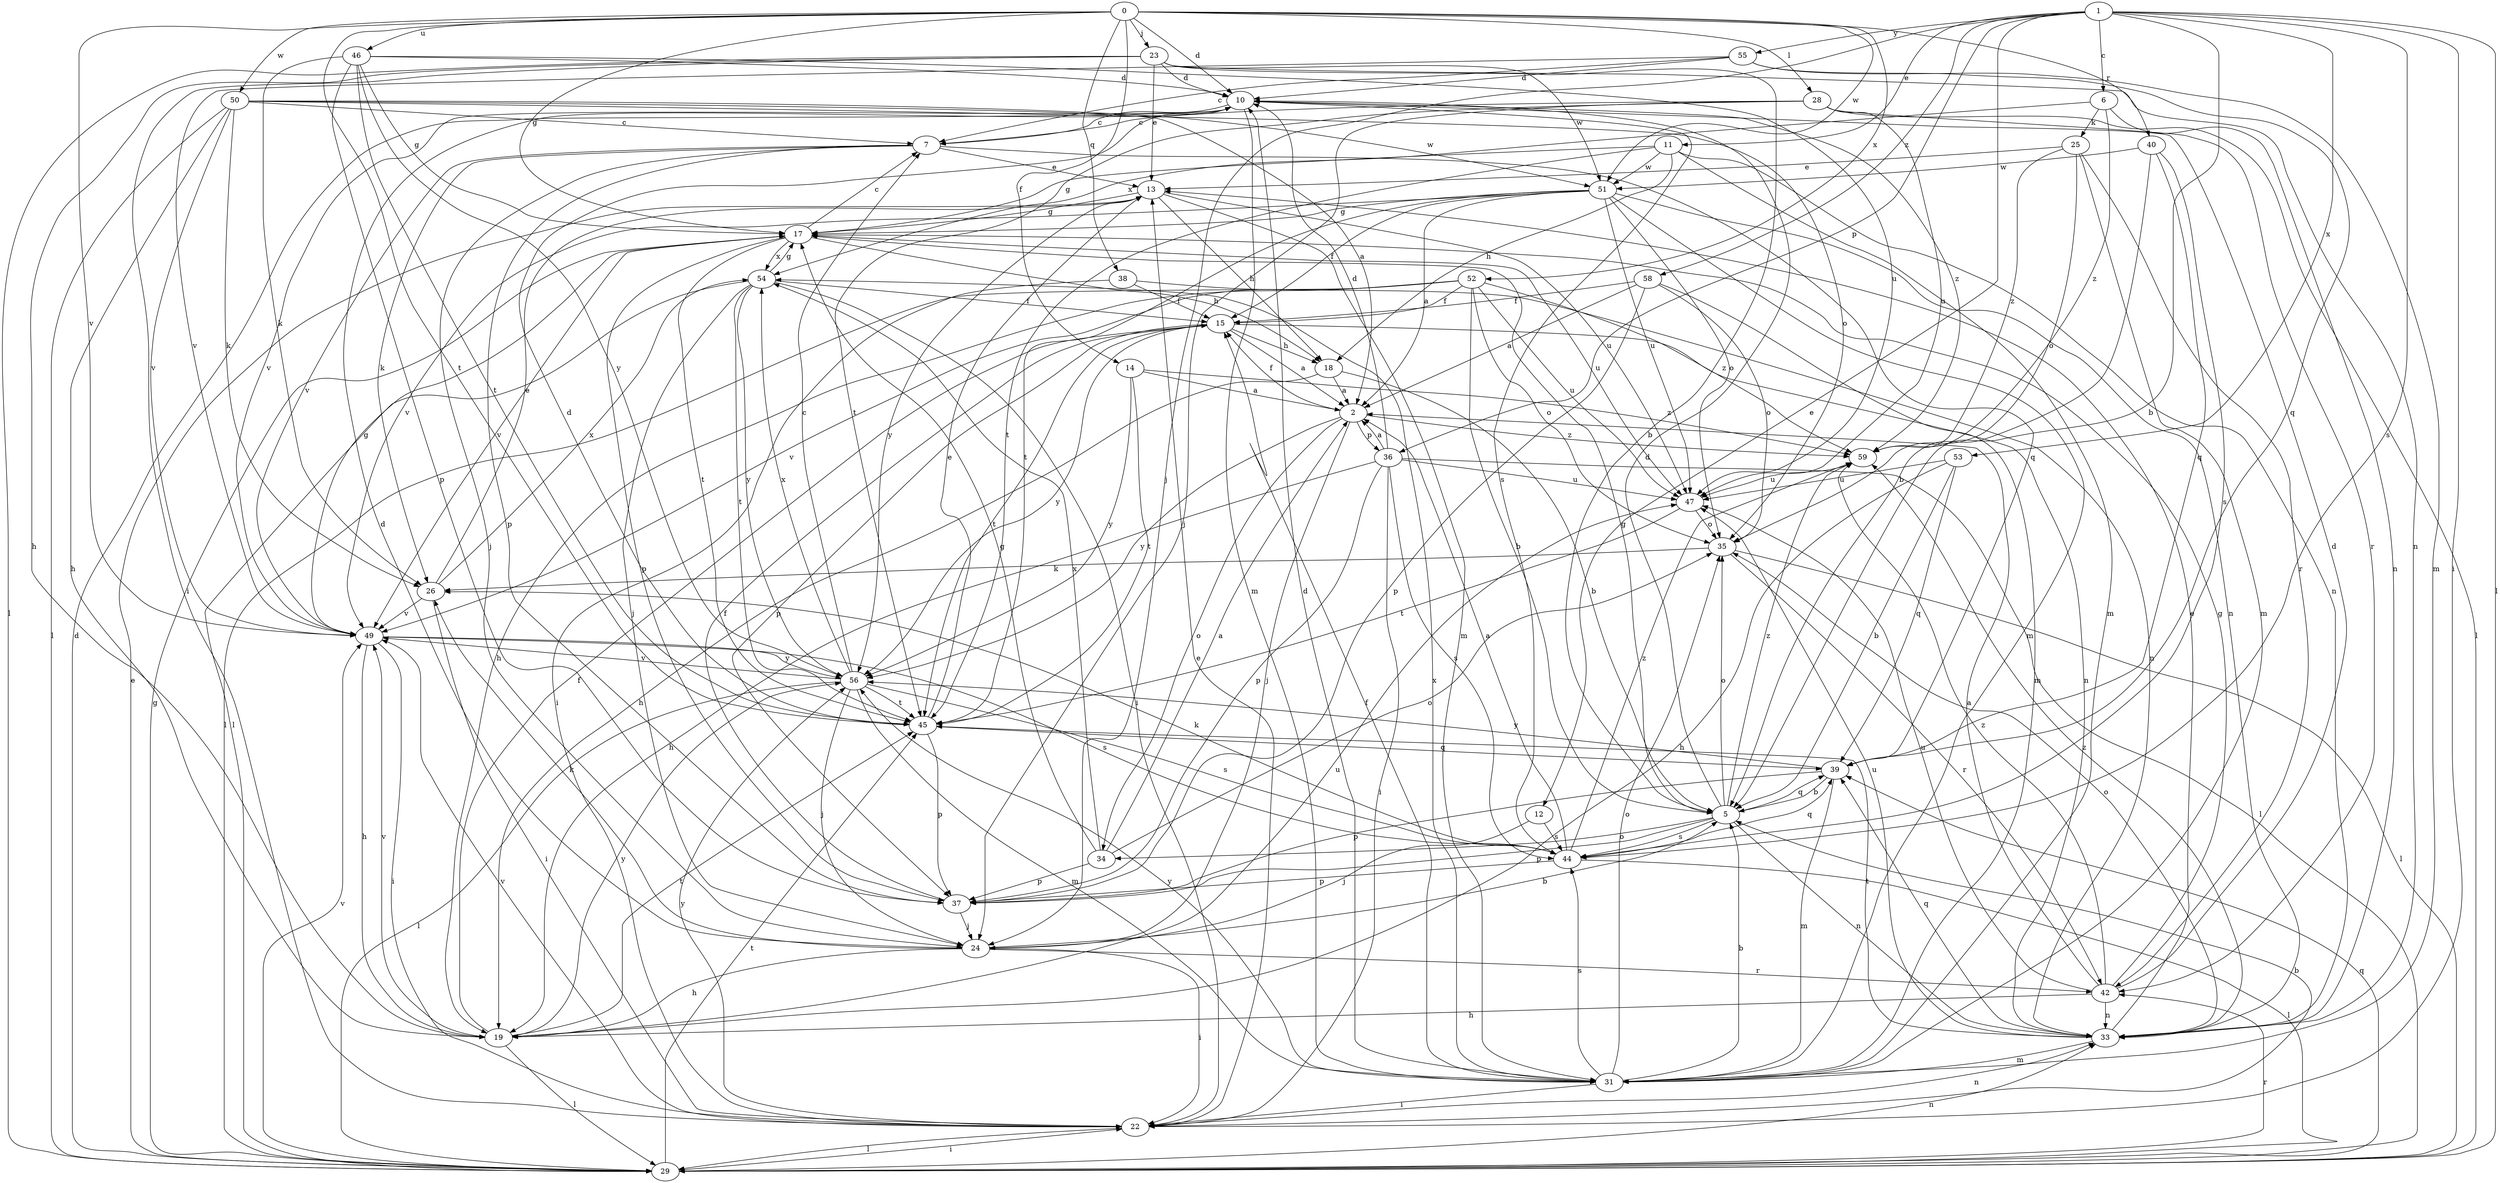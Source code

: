 strict digraph  {
0;
1;
2;
5;
6;
7;
10;
11;
12;
13;
14;
15;
17;
18;
19;
22;
23;
24;
25;
26;
28;
29;
31;
33;
34;
35;
36;
37;
38;
39;
40;
42;
44;
45;
46;
47;
49;
50;
51;
52;
53;
54;
55;
56;
58;
59;
0 -> 10  [label=d];
0 -> 14  [label=f];
0 -> 17  [label=g];
0 -> 23  [label=j];
0 -> 28  [label=l];
0 -> 38  [label=q];
0 -> 40  [label=r];
0 -> 45  [label=t];
0 -> 46  [label=u];
0 -> 49  [label=v];
0 -> 50  [label=w];
0 -> 51  [label=w];
0 -> 52  [label=x];
1 -> 5  [label=b];
1 -> 6  [label=c];
1 -> 11  [label=e];
1 -> 12  [label=e];
1 -> 22  [label=i];
1 -> 24  [label=j];
1 -> 29  [label=l];
1 -> 36  [label=p];
1 -> 44  [label=s];
1 -> 53  [label=x];
1 -> 55  [label=y];
1 -> 58  [label=z];
2 -> 15  [label=f];
2 -> 24  [label=j];
2 -> 34  [label=o];
2 -> 36  [label=p];
2 -> 56  [label=y];
2 -> 59  [label=z];
5 -> 10  [label=d];
5 -> 17  [label=g];
5 -> 33  [label=n];
5 -> 34  [label=o];
5 -> 35  [label=o];
5 -> 37  [label=p];
5 -> 39  [label=q];
5 -> 44  [label=s];
5 -> 59  [label=z];
6 -> 25  [label=k];
6 -> 33  [label=n];
6 -> 54  [label=x];
6 -> 59  [label=z];
7 -> 13  [label=e];
7 -> 24  [label=j];
7 -> 26  [label=k];
7 -> 37  [label=p];
7 -> 39  [label=q];
7 -> 49  [label=v];
10 -> 7  [label=c];
10 -> 31  [label=m];
10 -> 44  [label=s];
10 -> 49  [label=v];
10 -> 59  [label=z];
11 -> 17  [label=g];
11 -> 18  [label=h];
11 -> 31  [label=m];
11 -> 33  [label=n];
11 -> 45  [label=t];
11 -> 51  [label=w];
12 -> 24  [label=j];
12 -> 44  [label=s];
13 -> 17  [label=g];
13 -> 18  [label=h];
13 -> 31  [label=m];
13 -> 47  [label=u];
13 -> 56  [label=y];
14 -> 2  [label=a];
14 -> 45  [label=t];
14 -> 56  [label=y];
14 -> 59  [label=z];
15 -> 2  [label=a];
15 -> 18  [label=h];
15 -> 33  [label=n];
15 -> 37  [label=p];
15 -> 45  [label=t];
15 -> 56  [label=y];
17 -> 7  [label=c];
17 -> 18  [label=h];
17 -> 37  [label=p];
17 -> 45  [label=t];
17 -> 47  [label=u];
17 -> 49  [label=v];
17 -> 54  [label=x];
18 -> 2  [label=a];
18 -> 5  [label=b];
18 -> 19  [label=h];
19 -> 15  [label=f];
19 -> 29  [label=l];
19 -> 45  [label=t];
19 -> 47  [label=u];
19 -> 49  [label=v];
19 -> 56  [label=y];
22 -> 5  [label=b];
22 -> 13  [label=e];
22 -> 29  [label=l];
22 -> 33  [label=n];
22 -> 49  [label=v];
22 -> 56  [label=y];
23 -> 5  [label=b];
23 -> 10  [label=d];
23 -> 13  [label=e];
23 -> 19  [label=h];
23 -> 22  [label=i];
23 -> 29  [label=l];
23 -> 33  [label=n];
23 -> 51  [label=w];
24 -> 5  [label=b];
24 -> 10  [label=d];
24 -> 19  [label=h];
24 -> 22  [label=i];
24 -> 26  [label=k];
24 -> 42  [label=r];
25 -> 13  [label=e];
25 -> 31  [label=m];
25 -> 35  [label=o];
25 -> 42  [label=r];
25 -> 59  [label=z];
26 -> 13  [label=e];
26 -> 22  [label=i];
26 -> 49  [label=v];
26 -> 54  [label=x];
28 -> 7  [label=c];
28 -> 24  [label=j];
28 -> 29  [label=l];
28 -> 42  [label=r];
28 -> 45  [label=t];
28 -> 47  [label=u];
29 -> 10  [label=d];
29 -> 13  [label=e];
29 -> 17  [label=g];
29 -> 22  [label=i];
29 -> 33  [label=n];
29 -> 39  [label=q];
29 -> 42  [label=r];
29 -> 45  [label=t];
29 -> 49  [label=v];
31 -> 5  [label=b];
31 -> 10  [label=d];
31 -> 15  [label=f];
31 -> 22  [label=i];
31 -> 35  [label=o];
31 -> 44  [label=s];
31 -> 54  [label=x];
31 -> 56  [label=y];
33 -> 13  [label=e];
33 -> 31  [label=m];
33 -> 35  [label=o];
33 -> 39  [label=q];
33 -> 45  [label=t];
33 -> 47  [label=u];
33 -> 59  [label=z];
34 -> 2  [label=a];
34 -> 17  [label=g];
34 -> 35  [label=o];
34 -> 37  [label=p];
34 -> 54  [label=x];
35 -> 26  [label=k];
35 -> 29  [label=l];
35 -> 42  [label=r];
36 -> 2  [label=a];
36 -> 10  [label=d];
36 -> 19  [label=h];
36 -> 22  [label=i];
36 -> 29  [label=l];
36 -> 37  [label=p];
36 -> 44  [label=s];
36 -> 47  [label=u];
37 -> 15  [label=f];
37 -> 24  [label=j];
38 -> 15  [label=f];
38 -> 22  [label=i];
38 -> 33  [label=n];
39 -> 5  [label=b];
39 -> 31  [label=m];
39 -> 37  [label=p];
39 -> 56  [label=y];
40 -> 5  [label=b];
40 -> 39  [label=q];
40 -> 44  [label=s];
40 -> 51  [label=w];
42 -> 2  [label=a];
42 -> 10  [label=d];
42 -> 17  [label=g];
42 -> 19  [label=h];
42 -> 33  [label=n];
42 -> 47  [label=u];
42 -> 59  [label=z];
44 -> 2  [label=a];
44 -> 26  [label=k];
44 -> 29  [label=l];
44 -> 37  [label=p];
44 -> 39  [label=q];
44 -> 59  [label=z];
45 -> 10  [label=d];
45 -> 13  [label=e];
45 -> 37  [label=p];
45 -> 39  [label=q];
46 -> 10  [label=d];
46 -> 17  [label=g];
46 -> 26  [label=k];
46 -> 37  [label=p];
46 -> 45  [label=t];
46 -> 47  [label=u];
46 -> 56  [label=y];
47 -> 35  [label=o];
47 -> 45  [label=t];
49 -> 17  [label=g];
49 -> 19  [label=h];
49 -> 22  [label=i];
49 -> 44  [label=s];
49 -> 56  [label=y];
50 -> 2  [label=a];
50 -> 7  [label=c];
50 -> 19  [label=h];
50 -> 26  [label=k];
50 -> 29  [label=l];
50 -> 35  [label=o];
50 -> 49  [label=v];
50 -> 51  [label=w];
51 -> 2  [label=a];
51 -> 15  [label=f];
51 -> 17  [label=g];
51 -> 31  [label=m];
51 -> 33  [label=n];
51 -> 35  [label=o];
51 -> 45  [label=t];
51 -> 47  [label=u];
51 -> 49  [label=v];
52 -> 5  [label=b];
52 -> 15  [label=f];
52 -> 19  [label=h];
52 -> 29  [label=l];
52 -> 35  [label=o];
52 -> 47  [label=u];
52 -> 49  [label=v];
52 -> 59  [label=z];
53 -> 5  [label=b];
53 -> 19  [label=h];
53 -> 39  [label=q];
53 -> 47  [label=u];
54 -> 15  [label=f];
54 -> 17  [label=g];
54 -> 22  [label=i];
54 -> 24  [label=j];
54 -> 29  [label=l];
54 -> 45  [label=t];
54 -> 56  [label=y];
55 -> 7  [label=c];
55 -> 10  [label=d];
55 -> 31  [label=m];
55 -> 39  [label=q];
55 -> 49  [label=v];
56 -> 7  [label=c];
56 -> 24  [label=j];
56 -> 29  [label=l];
56 -> 31  [label=m];
56 -> 44  [label=s];
56 -> 45  [label=t];
56 -> 49  [label=v];
56 -> 54  [label=x];
58 -> 2  [label=a];
58 -> 15  [label=f];
58 -> 31  [label=m];
58 -> 35  [label=o];
58 -> 37  [label=p];
59 -> 47  [label=u];
}
